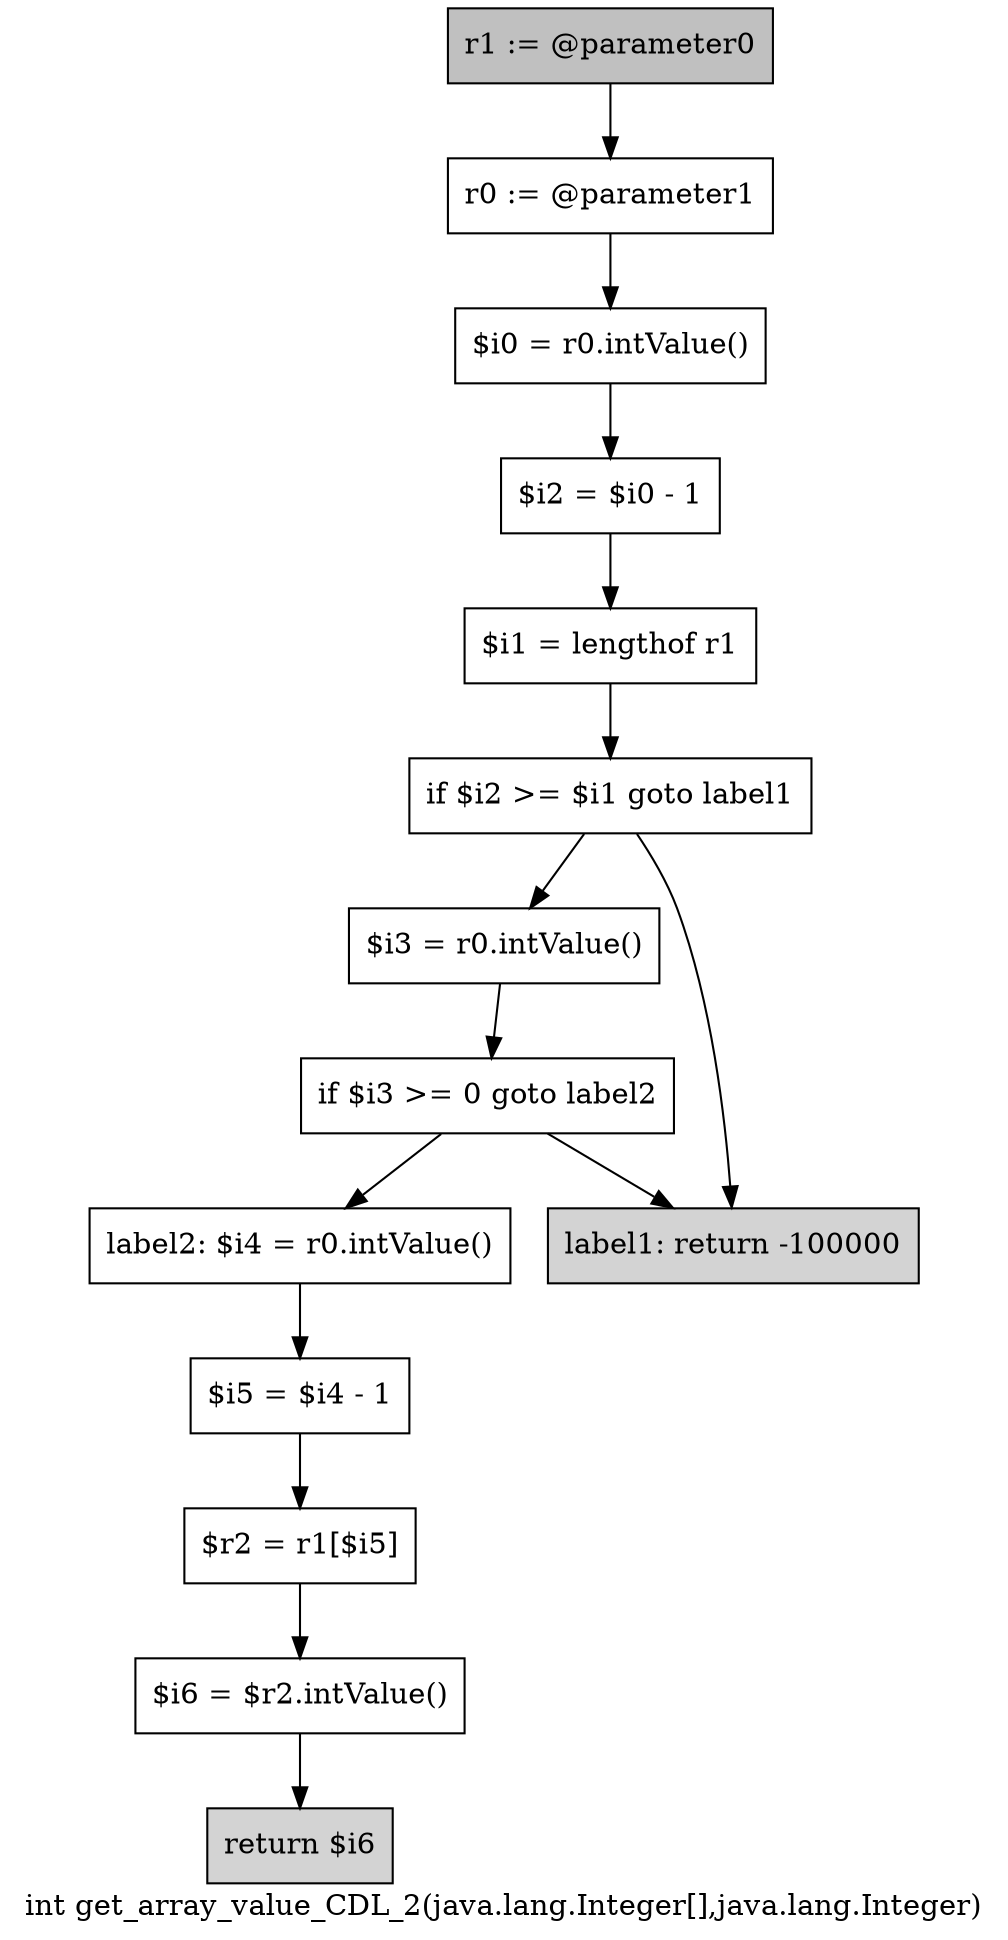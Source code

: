 digraph "int get_array_value_CDL_2(java.lang.Integer[],java.lang.Integer)" {
    label="int get_array_value_CDL_2(java.lang.Integer[],java.lang.Integer)";
    node [shape=box];
    "0" [style=filled,fillcolor=gray,label="r1 := @parameter0",];
    "1" [label="r0 := @parameter1",];
    "0"->"1";
    "2" [label="$i0 = r0.intValue()",];
    "1"->"2";
    "3" [label="$i2 = $i0 - 1",];
    "2"->"3";
    "4" [label="$i1 = lengthof r1",];
    "3"->"4";
    "5" [label="if $i2 >= $i1 goto label1",];
    "4"->"5";
    "6" [label="$i3 = r0.intValue()",];
    "5"->"6";
    "8" [style=filled,fillcolor=lightgray,label="label1: return -100000",];
    "5"->"8";
    "7" [label="if $i3 >= 0 goto label2",];
    "6"->"7";
    "7"->"8";
    "9" [label="label2: $i4 = r0.intValue()",];
    "7"->"9";
    "10" [label="$i5 = $i4 - 1",];
    "9"->"10";
    "11" [label="$r2 = r1[$i5]",];
    "10"->"11";
    "12" [label="$i6 = $r2.intValue()",];
    "11"->"12";
    "13" [style=filled,fillcolor=lightgray,label="return $i6",];
    "12"->"13";
}

